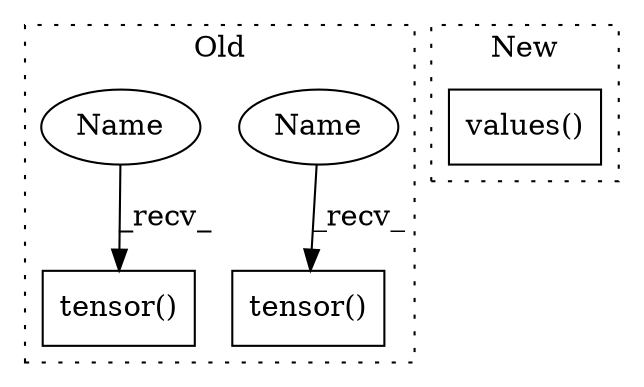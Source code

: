 digraph G {
subgraph cluster0 {
1 [label="tensor()" a="75" s="3574,3612" l="10,19" shape="box"];
3 [label="tensor()" a="75" s="3366,3398" l="10,19" shape="box"];
4 [label="Name" a="87" s="3366" l="2" shape="ellipse"];
5 [label="Name" a="87" s="3574" l="2" shape="ellipse"];
label = "Old";
style="dotted";
}
subgraph cluster1 {
2 [label="values()" a="75" s="3851" l="11" shape="box"];
label = "New";
style="dotted";
}
4 -> 3 [label="_recv_"];
5 -> 1 [label="_recv_"];
}